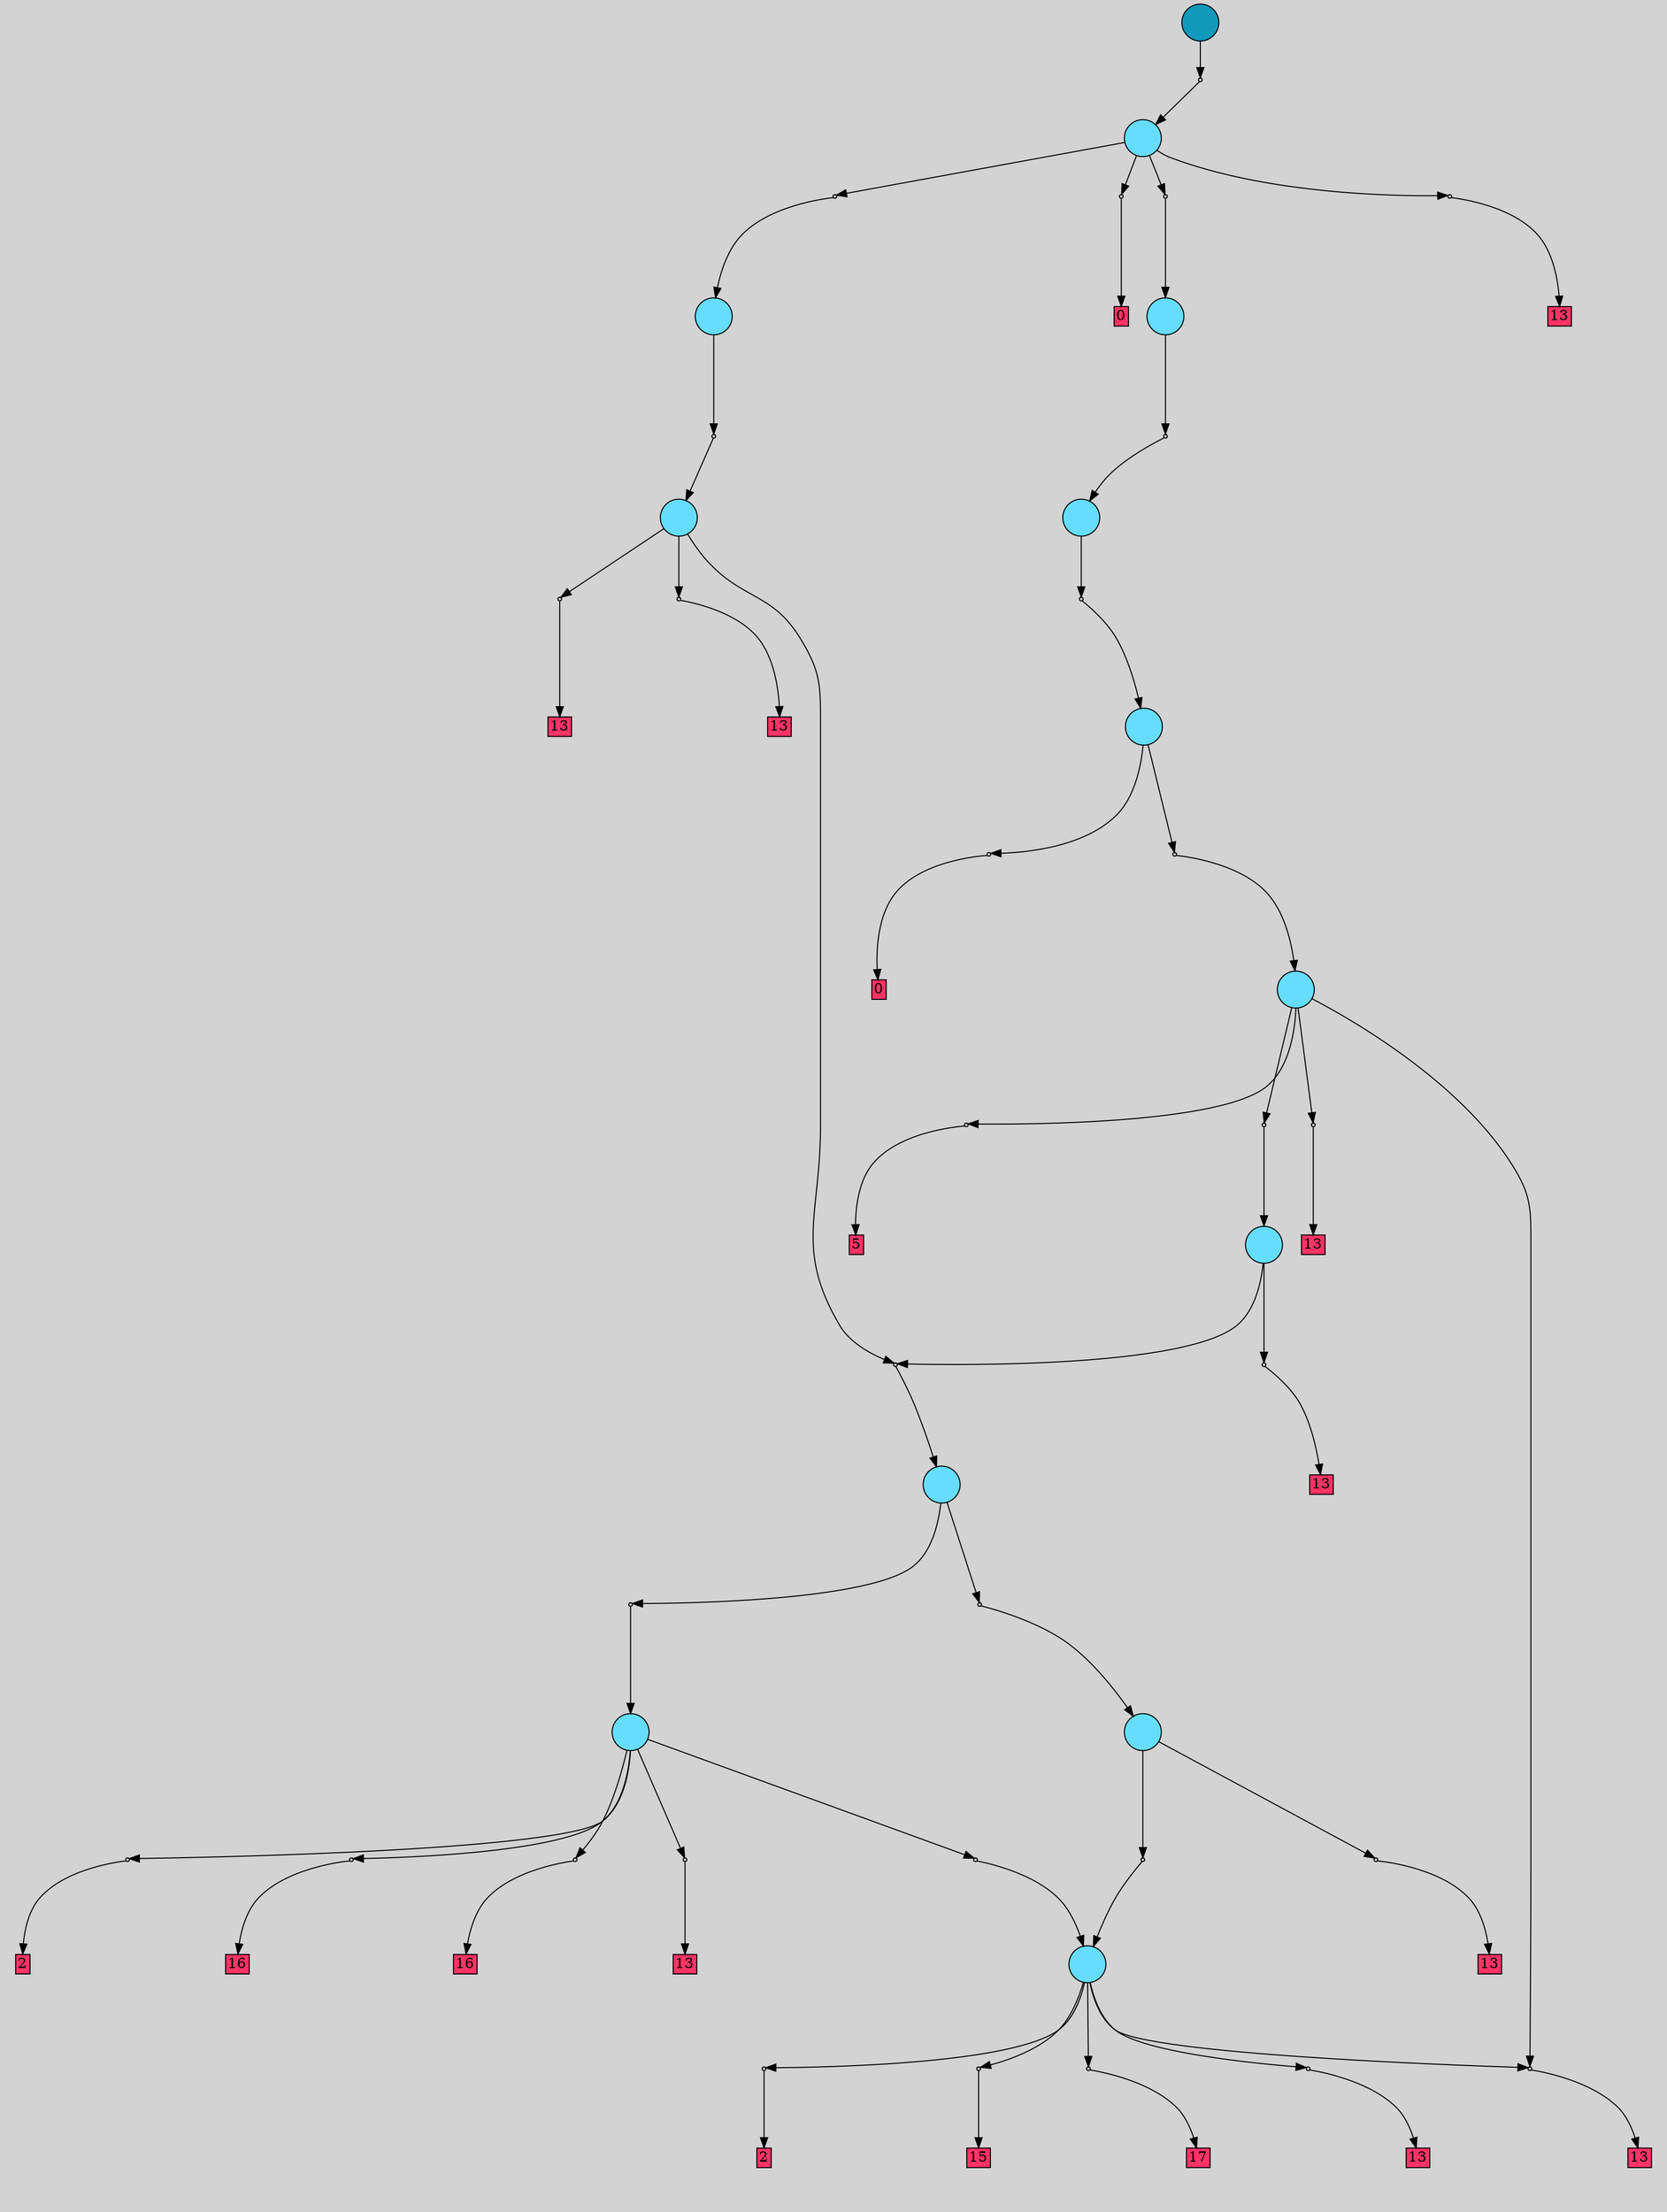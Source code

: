 digraph{
	graph[pad = "0.212, 0.055" bgcolor = lightgray]
	node[shape=circle style = filled label = ""]
		T0 [fillcolor="#66ddff"]
		T1 [fillcolor="#66ddff"]
		T2 [fillcolor="#66ddff"]
		T3 [fillcolor="#66ddff"]
		T4 [fillcolor="#66ddff"]
		T5 [fillcolor="#66ddff"]
		T6 [fillcolor="#66ddff"]
		T7 [fillcolor="#66ddff"]
		T8 [fillcolor="#66ddff"]
		T9 [fillcolor="#66ddff"]
		T10 [fillcolor="#66ddff"]
		T11 [fillcolor="#66ddff"]
		T12 [fillcolor="#1199bb"]
		P0 [fillcolor="#cccccc" shape=point] //
		I0 [shape=box style=invis label="6|4&1|1194#0|745&#92;n1|1&0|1132#1|344&#92;n7|0&0|1233#1|28&#92;n"]
		P0 -> I0[style=invis]
		A0 [fillcolor="#ff3366" shape=box margin=0.03 width=0 height=0 label="2"]
		T0 -> P0 -> A0
		P1 [fillcolor="#cccccc" shape=point] //
		I1 [shape=box style=invis label="5|1&1|242#0|1060&#92;n0|0&1|44#0|1313&#92;n2|2&0|1192#1|284&#92;n4|3&1|521#1|1114&#92;n2|6&0|843#0|210&#92;n2|0&0|1078#1|501&#92;n"]
		P1 -> I1[style=invis]
		A1 [fillcolor="#ff3366" shape=box margin=0.03 width=0 height=0 label="13"]
		T0 -> P1 -> A1
		P2 [fillcolor="#cccccc" shape=point] //
		I2 [shape=box style=invis label="0|5&1|981#1|821&#92;n6|7&0|533#1|518&#92;n6|4&1|645#1|1255&#92;n0|2&1|213#0|1212&#92;n4|0&0|146#0|247&#92;n0|0&0|1160#1|999&#92;n"]
		P2 -> I2[style=invis]
		A2 [fillcolor="#ff3366" shape=box margin=0.03 width=0 height=0 label="15"]
		T0 -> P2 -> A2
		P3 [fillcolor="#cccccc" shape=point] //
		I3 [shape=box style=invis label="5|2&1|522#1|253&#92;n2|0&1|592#0|1138&#92;n"]
		P3 -> I3[style=invis]
		A3 [fillcolor="#ff3366" shape=box margin=0.03 width=0 height=0 label="17"]
		T0 -> P3 -> A3
		P4 [fillcolor="#cccccc" shape=point] //
		I4 [shape=box style=invis label="5|1&1|242#0|1060&#92;n1|0&0|1193#1|64&#92;n2|2&0|1192#1|284&#92;n4|3&1|521#1|1114&#92;n2|6&0|843#0|210&#92;n2|0&0|1078#1|501&#92;n"]
		P4 -> I4[style=invis]
		A4 [fillcolor="#ff3366" shape=box margin=0.03 width=0 height=0 label="13"]
		T0 -> P4 -> A4
		P5 [fillcolor="#cccccc" shape=point] //
		I5 [shape=box style=invis label="0|2&1|524#1|806&#92;n7|5&1|1140#0|571&#92;n2|6&1|1143#0|1242&#92;n1|1&0|550#0|533&#92;n1|0&0|1313#1|830&#92;n0|3&1|297#1|1228&#92;n2|6&0|360#0|699&#92;n2|0&0|1078#1|343&#92;n"]
		P5 -> I5[style=invis]
		A5 [fillcolor="#ff3366" shape=box margin=0.03 width=0 height=0 label="13"]
		T1 -> P5 -> A5
		P6 [fillcolor="#cccccc" shape=point] //
		I6 [shape=box style=invis label="7|0&1|120#0|432&#92;n"]
		P6 -> I6[style=invis]
		T1 -> P6 -> T0
		P7 [fillcolor="#cccccc" shape=point] //
		I7 [shape=box style=invis label="7|0&1|120#0|432&#92;n"]
		P7 -> I7[style=invis]
		T2 -> P7 -> T0
		P8 [fillcolor="#cccccc" shape=point] //
		I8 [shape=box style=invis label="5|7&1|816#0|873&#92;n1|5&0|511#0|1311&#92;n1|2&1|969#0|589&#92;n7|0&0|1290#1|28&#92;n"]
		P8 -> I8[style=invis]
		A6 [fillcolor="#ff3366" shape=box margin=0.03 width=0 height=0 label="2"]
		T2 -> P8 -> A6
		P9 [fillcolor="#cccccc" shape=point] //
		I9 [shape=box style=invis label="1|7&1|365#1|679&#92;n3|7&0|1255#1|1156&#92;n3|6&1|611#0|391&#92;n2|0&1|838#0|78&#92;n"]
		P9 -> I9[style=invis]
		A7 [fillcolor="#ff3366" shape=box margin=0.03 width=0 height=0 label="16"]
		T2 -> P9 -> A7
		P10 [fillcolor="#cccccc" shape=point] //
		I10 [shape=box style=invis label="7|0&1|593#0|1340&#92;n"]
		P10 -> I10[style=invis]
		A8 [fillcolor="#ff3366" shape=box margin=0.03 width=0 height=0 label="16"]
		T2 -> P10 -> A8
		P11 [fillcolor="#cccccc" shape=point] //
		I11 [shape=box style=invis label="0|2&1|524#1|806&#92;n7|5&1|1140#0|571&#92;n2|6&1|1143#0|1242&#92;n1|1&0|550#0|533&#92;n1|0&0|1313#1|830&#92;n0|3&1|297#1|1228&#92;n2|6&0|360#0|699&#92;n2|0&0|1078#1|343&#92;n"]
		P11 -> I11[style=invis]
		A9 [fillcolor="#ff3366" shape=box margin=0.03 width=0 height=0 label="13"]
		T2 -> P11 -> A9
		P12 [fillcolor="#cccccc" shape=point] //
		I12 [shape=box style=invis label="7|7&1|1196#1|467&#92;n3|2&0|855#0|201&#92;n1|0&1|412#1|1320&#92;n0|4&0|184#0|74&#92;n2|7&0|752#0|204&#92;n5|0&1|629#1|270&#92;n7|6&0|216#0|185&#92;n4|5&0|999#0|494&#92;n0|7&1|43#0|437&#92;n0|0&1|869#0|359&#92;n"]
		P12 -> I12[style=invis]
		T3 -> P12 -> T1
		P13 [fillcolor="#cccccc" shape=point] //
		I13 [shape=box style=invis label="5|0&0|874#0|1010&#92;n0|6&1|950#0|928&#92;n3|5&1|631#0|14&#92;n1|0&1|412#1|1320&#92;n7|4&0|949#0|34&#92;n2|7&0|752#0|204&#92;n5|0&1|629#1|270&#92;n7|6&0|216#0|185&#92;n4|5&0|999#0|494&#92;n0|7&1|43#0|437&#92;n0|0&1|869#0|359&#92;n"]
		P13 -> I13[style=invis]
		T3 -> P13 -> T2
		P14 [fillcolor="#cccccc" shape=point] //
		I14 [shape=box style=invis label="5|7&1|125#1|1320&#92;n0|2&0|687#1|1171&#92;n0|7&1|508#0|362&#92;n7|0&0|1191#1|46&#92;n"]
		P14 -> I14[style=invis]
		T4 -> P14 -> T3
		P15 [fillcolor="#cccccc" shape=point] //
		I15 [shape=box style=invis label="7|3&1|401#1|441&#92;n7|7&0|427#0|17&#92;n4|2&1|112#1|949&#92;n4|1&0|719#1|1060&#92;n2|6&1|1143#0|1242&#92;n2|5&1|1140#0|33&#92;n1|1&0|550#0|533&#92;n1|0&0|1313#1|830&#92;n0|3&1|1157#1|1228&#92;n3|6&0|360#0|699&#92;n2|0&0|1078#1|343&#92;n"]
		P15 -> I15[style=invis]
		A10 [fillcolor="#ff3366" shape=box margin=0.03 width=0 height=0 label="13"]
		T4 -> P15 -> A10
		P16 [fillcolor="#cccccc" shape=point] //
		I16 [shape=box style=invis label="7|5&1|1140#0|571&#92;n5|6&1|1122#0|624&#92;n1|1&0|550#0|533&#92;n1|0&0|1313#1|830&#92;n0|3&1|297#1|1228&#92;n2|6&0|360#0|699&#92;n2|0&0|1078#1|343&#92;n"]
		P16 -> I16[style=invis]
		A11 [fillcolor="#ff3366" shape=box margin=0.03 width=0 height=0 label="13"]
		T4 -> P16 -> A11
		P17 [fillcolor="#cccccc" shape=point] //
		I17 [shape=box style=invis label="7|3&1|401#1|441&#92;n7|7&0|427#0|17&#92;n4|1&0|719#1|1060&#92;n5|6&1|1122#0|624&#92;n2|5&1|1140#0|33&#92;n1|1&0|550#0|533&#92;n1|0&0|1313#1|830&#92;n0|3&1|1157#1|1228&#92;n3|6&0|360#0|699&#92;n2|0&0|1078#1|343&#92;n"]
		P17 -> I17[style=invis]
		A12 [fillcolor="#ff3366" shape=box margin=0.03 width=0 height=0 label="13"]
		T5 -> P17 -> A12
		T5 -> P14
		P18 [fillcolor="#cccccc" shape=point] //
		I18 [shape=box style=invis label="3|1&1|4#1|652&#92;n2|6&1|1211#0|1329&#92;n6|1&1|317#0|569&#92;n3|2&0|585#0|14&#92;n7|0&1|949#0|1069&#92;n2|7&0|552#1|704&#92;n0|6&0|1271#0|1290&#92;n0|0&0|614#1|640&#92;n"]
		P18 -> I18[style=invis]
		A13 [fillcolor="#ff3366" shape=box margin=0.03 width=0 height=0 label="5"]
		T6 -> P18 -> A13
		P19 [fillcolor="#cccccc" shape=point] //
		I19 [shape=box style=invis label="0|2&1|524#1|806&#92;n6|0&1|914#1|204&#92;n1|3&0|466#0|1306&#92;n5|1&0|643#1|44&#92;n5|4&0|297#0|841&#92;n0|3&1|297#1|1228&#92;n3|0&1|1322#0|536&#92;n2|6&0|360#0|699&#92;n2|1&0|172#0|350&#92;n1|0&0|1313#1|830&#92;n"]
		P19 -> I19[style=invis]
		T6 -> P19 -> T5
		T6 -> P1
		P20 [fillcolor="#cccccc" shape=point] //
		I20 [shape=box style=invis label="7|5&1|1140#0|571&#92;n5|6&1|1122#0|624&#92;n1|1&0|550#0|533&#92;n1|0&0|1313#1|830&#92;n0|3&1|297#1|1228&#92;n2|6&0|360#0|699&#92;n2|0&0|1078#1|343&#92;n"]
		P20 -> I20[style=invis]
		A14 [fillcolor="#ff3366" shape=box margin=0.03 width=0 height=0 label="13"]
		T6 -> P20 -> A14
		P21 [fillcolor="#cccccc" shape=point] //
		I21 [shape=box style=invis label="2|3&1|791#0|741&#92;n3|4&1|1107#0|1075&#92;n2|0&0|452#1|354&#92;n"]
		P21 -> I21[style=invis]
		T7 -> P21 -> T4
		P22 [fillcolor="#cccccc" shape=point] //
		I22 [shape=box style=invis label="2|3&1|791#0|741&#92;n3|4&1|1107#0|1075&#92;n2|0&0|452#1|354&#92;n"]
		P22 -> I22[style=invis]
		T8 -> P22 -> T6
		P23 [fillcolor="#cccccc" shape=point] //
		I23 [shape=box style=invis label="3|3&1|461#1|1341&#92;n3|5&0|747#1|1149&#92;n0|2&1|524#1|806&#92;n2|6&1|1143#0|1242&#92;n2|7&1|648#1|191&#92;n2|4&1|1243#0|1023&#92;n7|4&0|372#1|142&#92;n1|1&0|550#0|533&#92;n1|0&0|1313#1|830&#92;n1|3&0|1076#0|1306&#92;n2|6&0|360#0|699&#92;n2|0&0|1078#1|343&#92;n"]
		P23 -> I23[style=invis]
		A15 [fillcolor="#ff3366" shape=box margin=0.03 width=0 height=0 label="0"]
		T8 -> P23 -> A15
		P24 [fillcolor="#cccccc" shape=point] //
		I24 [shape=box style=invis label="3|4&1|1107#0|75&#92;n2|0&0|452#1|1300&#92;n"]
		P24 -> I24[style=invis]
		T9 -> P24 -> T8
		P25 [fillcolor="#cccccc" shape=point] //
		I25 [shape=box style=invis label="1|0&1|412#1|1320&#92;n2|5&1|335#0|568&#92;n3|3&0|21#0|187&#92;n1|0&1|263#0|1259&#92;n7|0&0|944#1|834&#92;n"]
		P25 -> I25[style=invis]
		T10 -> P25 -> T9
		P26 [fillcolor="#cccccc" shape=point] //
		I26 [shape=box style=invis label="6|3&1|105#0|616&#92;n6|5&0|1011#0|1319&#92;n7|5&0|1045#0|891&#92;n4|6&0|1173#0|222&#92;n3|2&1|1026#0|406&#92;n3|0&0|1098#1|315&#92;n"]
		P26 -> I26[style=invis]
		T11 -> P26 -> T7
		P27 [fillcolor="#cccccc" shape=point] //
		I27 [shape=box style=invis label="4|2&1|112#1|949&#92;n7|3&1|401#1|1012&#92;n7|6&0|115#0|853&#92;n1|3&0|118#0|1306&#92;n5|1&1|242#0|1060&#92;n5|6&0|441#1|716&#92;n1|4&1|228#0|1131&#92;n2|1&0|172#0|350&#92;n0|1&0|553#1|983&#92;n2|0&0|345#1|343&#92;n"]
		P27 -> I27[style=invis]
		A16 [fillcolor="#ff3366" shape=box margin=0.03 width=0 height=0 label="0"]
		T11 -> P27 -> A16
		P28 [fillcolor="#cccccc" shape=point] //
		I28 [shape=box style=invis label="6|0&1|777#1|486&#92;n3|0&1|520#0|416&#92;n"]
		P28 -> I28[style=invis]
		T11 -> P28 -> T10
		P29 [fillcolor="#cccccc" shape=point] //
		I29 [shape=box style=invis label="7|7&1|133#0|1081&#92;n7|0&0|527#1|68&#92;n"]
		P29 -> I29[style=invis]
		A17 [fillcolor="#ff3366" shape=box margin=0.03 width=0 height=0 label="13"]
		T11 -> P29 -> A17
		P30 [fillcolor="#cccccc" shape=point] //
		I30 [shape=box style=invis label="3|4&1|1107#0|75&#92;n2|0&0|452#1|1300&#92;n"]
		P30 -> I30[style=invis]
		T12 -> P30 -> T11
		{ rank= same T12 }
}
